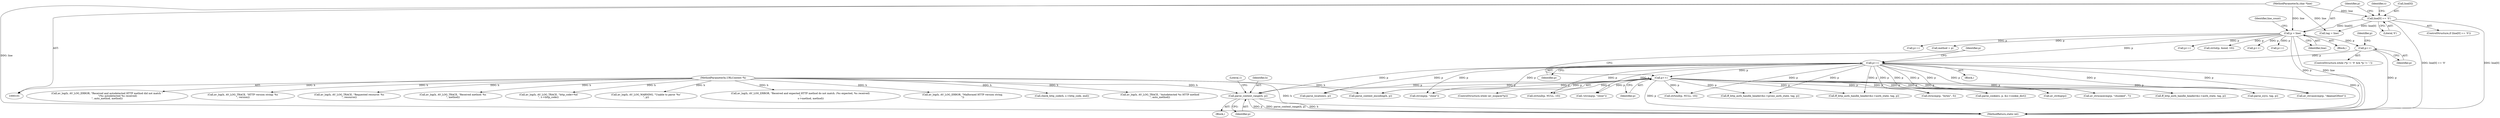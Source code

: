 digraph "0_FFmpeg_2a05c8f813de6f2278827734bf8102291e7484aa_7@pointer" {
"1000453" [label="(Call,parse_content_range(h, p))"];
"1000102" [label="(MethodParameterIn,URLContext *h)"];
"1000397" [label="(Call,p++)"];
"1000381" [label="(Call,p++)"];
"1000145" [label="(Call,p = line)"];
"1000132" [label="(Call,line[0] == '\0')"];
"1000103" [label="(MethodParameterIn,char *line)"];
"1000403" [label="(Call,p++)"];
"1000465" [label="(Call,strncmp(p, \"bytes\", 5))"];
"1000381" [label="(Call,p++)"];
"1000609" [label="(Call,av_strdup(p))"];
"1000404" [label="(Identifier,p)"];
"1000344" [label="(Call,strtol(p, &end, 10))"];
"1000555" [label="(Call,strcmp(p, \"close\"))"];
"1000554" [label="(Call,!strcmp(p, \"close\"))"];
"1000452" [label="(Block,)"];
"1000315" [label="(Call,av_log(h, AV_LOG_TRACE, \"HTTP version string: %s\n\", version))"];
"1000140" [label="(Identifier,s)"];
"1000103" [label="(MethodParameterIn,char *line)"];
"1000539" [label="(Call,ff_http_auth_handle_header(&s->proxy_auth_state, tag, p))"];
"1000173" [label="(Call,p++)"];
"1000375" [label="(Identifier,p)"];
"1000261" [label="(Call,av_log(h, AV_LOG_TRACE, \"Requested resource: %s\n\", resource))"];
"1000136" [label="(Literal,'\0')"];
"1000332" [label="(Call,p++)"];
"1000176" [label="(Call,av_log(h, AV_LOG_TRACE, \"Received method: %s\n\", method))"];
"1000572" [label="(Call,av_strcasecmp(p, \"AkamaiGHost\"))"];
"1000619" [label="(Call,parse_cookie(s, p, &s->cookie_dict))"];
"1000150" [label="(Identifier,line_count)"];
"1000370" [label="(Block,)"];
"1000397" [label="(Call,p++)"];
"1000349" [label="(Call,av_log(h, AV_LOG_TRACE, \"http_code=%d\n\", s->http_code))"];
"1000525" [label="(Call,ff_http_auth_handle_header(&s->auth_state, tag, p))"];
"1000658" [label="(Call,parse_icy(s, tag, p))"];
"1000147" [label="(Identifier,line)"];
"1000106" [label="(Block,)"];
"1000169" [label="(Call,p++)"];
"1000415" [label="(Call,parse_location(s, p))"];
"1000511" [label="(Call,ff_http_auth_handle_header(&s->auth_state, tag, p))"];
"1000382" [label="(Identifier,p)"];
"1000131" [label="(ControlStructure,if (line[0] == '\0'))"];
"1000133" [label="(Call,line[0])"];
"1000442" [label="(Call,strtoull(p, NULL, 10))"];
"1000626" [label="(Call,av_log(h, AV_LOG_WARNING, \"Unable to parse '%s'\n\", p))"];
"1000394" [label="(Call,tag = line)"];
"1000683" [label="(Literal,1)"];
"1000145" [label="(Call,p = line)"];
"1000371" [label="(ControlStructure,while (*p != '\0' && *p != ':'))"];
"1000193" [label="(Call,av_log(h, AV_LOG_ERROR, \"Received and expected HTTP method do not match. (%s expected, %s received)\n\",\n                           s->method, method))"];
"1000642" [label="(Call,strtoull(p, NULL, 10))"];
"1000398" [label="(Identifier,p)"];
"1000489" [label="(Call,av_strncasecmp(p, \"chunked\", 7))"];
"1000102" [label="(MethodParameterIn,URLContext *h)"];
"1000132" [label="(Call,line[0] == '\0')"];
"1000158" [label="(Call,method = p)"];
"1000306" [label="(Call,av_log(h, AV_LOG_ERROR, \"Malformed HTTP version string.\n\"))"];
"1000360" [label="(Call,check_http_code(h, s->http_code, end))"];
"1000453" [label="(Call,parse_content_range(h, p))"];
"1000403" [label="(Call,p++)"];
"1000146" [label="(Identifier,p)"];
"1000684" [label="(MethodReturn,static int)"];
"1000454" [label="(Identifier,h)"];
"1000676" [label="(Call,parse_content_encoding(h, p))"];
"1000338" [label="(Call,p++)"];
"1000455" [label="(Identifier,p)"];
"1000208" [label="(Call,av_log(h, AV_LOG_TRACE, \"Autodetected %s HTTP method\n\", auto_method))"];
"1000218" [label="(Call,av_log(h, AV_LOG_ERROR, \"Received and autodetected HTTP method did not match \"\n                           \"(%s autodetected %s received)\n\", auto_method, method))"];
"1000402" [label="(Identifier,p)"];
"1000399" [label="(ControlStructure,while (av_isspace(*p)))"];
"1000453" -> "1000452"  [label="AST: "];
"1000453" -> "1000455"  [label="CFG: "];
"1000454" -> "1000453"  [label="AST: "];
"1000455" -> "1000453"  [label="AST: "];
"1000683" -> "1000453"  [label="CFG: "];
"1000453" -> "1000684"  [label="DDG: p"];
"1000453" -> "1000684"  [label="DDG: parse_content_range(h, p)"];
"1000453" -> "1000684"  [label="DDG: h"];
"1000102" -> "1000453"  [label="DDG: h"];
"1000397" -> "1000453"  [label="DDG: p"];
"1000403" -> "1000453"  [label="DDG: p"];
"1000102" -> "1000101"  [label="AST: "];
"1000102" -> "1000684"  [label="DDG: h"];
"1000102" -> "1000176"  [label="DDG: h"];
"1000102" -> "1000193"  [label="DDG: h"];
"1000102" -> "1000208"  [label="DDG: h"];
"1000102" -> "1000218"  [label="DDG: h"];
"1000102" -> "1000261"  [label="DDG: h"];
"1000102" -> "1000306"  [label="DDG: h"];
"1000102" -> "1000315"  [label="DDG: h"];
"1000102" -> "1000349"  [label="DDG: h"];
"1000102" -> "1000360"  [label="DDG: h"];
"1000102" -> "1000626"  [label="DDG: h"];
"1000102" -> "1000676"  [label="DDG: h"];
"1000397" -> "1000370"  [label="AST: "];
"1000397" -> "1000398"  [label="CFG: "];
"1000398" -> "1000397"  [label="AST: "];
"1000402" -> "1000397"  [label="CFG: "];
"1000397" -> "1000684"  [label="DDG: p"];
"1000381" -> "1000397"  [label="DDG: p"];
"1000145" -> "1000397"  [label="DDG: p"];
"1000397" -> "1000403"  [label="DDG: p"];
"1000397" -> "1000415"  [label="DDG: p"];
"1000397" -> "1000442"  [label="DDG: p"];
"1000397" -> "1000465"  [label="DDG: p"];
"1000397" -> "1000489"  [label="DDG: p"];
"1000397" -> "1000511"  [label="DDG: p"];
"1000397" -> "1000525"  [label="DDG: p"];
"1000397" -> "1000539"  [label="DDG: p"];
"1000397" -> "1000554"  [label="DDG: p"];
"1000397" -> "1000555"  [label="DDG: p"];
"1000397" -> "1000572"  [label="DDG: p"];
"1000397" -> "1000609"  [label="DDG: p"];
"1000397" -> "1000619"  [label="DDG: p"];
"1000397" -> "1000642"  [label="DDG: p"];
"1000397" -> "1000658"  [label="DDG: p"];
"1000397" -> "1000676"  [label="DDG: p"];
"1000381" -> "1000371"  [label="AST: "];
"1000381" -> "1000382"  [label="CFG: "];
"1000382" -> "1000381"  [label="AST: "];
"1000375" -> "1000381"  [label="CFG: "];
"1000381" -> "1000684"  [label="DDG: p"];
"1000145" -> "1000381"  [label="DDG: p"];
"1000145" -> "1000106"  [label="AST: "];
"1000145" -> "1000147"  [label="CFG: "];
"1000146" -> "1000145"  [label="AST: "];
"1000147" -> "1000145"  [label="AST: "];
"1000150" -> "1000145"  [label="CFG: "];
"1000145" -> "1000684"  [label="DDG: p"];
"1000145" -> "1000684"  [label="DDG: line"];
"1000132" -> "1000145"  [label="DDG: line[0]"];
"1000103" -> "1000145"  [label="DDG: line"];
"1000145" -> "1000158"  [label="DDG: p"];
"1000145" -> "1000169"  [label="DDG: p"];
"1000145" -> "1000173"  [label="DDG: p"];
"1000145" -> "1000332"  [label="DDG: p"];
"1000145" -> "1000338"  [label="DDG: p"];
"1000145" -> "1000344"  [label="DDG: p"];
"1000132" -> "1000131"  [label="AST: "];
"1000132" -> "1000136"  [label="CFG: "];
"1000133" -> "1000132"  [label="AST: "];
"1000136" -> "1000132"  [label="AST: "];
"1000140" -> "1000132"  [label="CFG: "];
"1000146" -> "1000132"  [label="CFG: "];
"1000132" -> "1000684"  [label="DDG: line[0] == '\0'"];
"1000132" -> "1000684"  [label="DDG: line[0]"];
"1000103" -> "1000132"  [label="DDG: line"];
"1000132" -> "1000394"  [label="DDG: line[0]"];
"1000103" -> "1000101"  [label="AST: "];
"1000103" -> "1000684"  [label="DDG: line"];
"1000103" -> "1000394"  [label="DDG: line"];
"1000403" -> "1000399"  [label="AST: "];
"1000403" -> "1000404"  [label="CFG: "];
"1000404" -> "1000403"  [label="AST: "];
"1000402" -> "1000403"  [label="CFG: "];
"1000403" -> "1000684"  [label="DDG: p"];
"1000403" -> "1000415"  [label="DDG: p"];
"1000403" -> "1000442"  [label="DDG: p"];
"1000403" -> "1000465"  [label="DDG: p"];
"1000403" -> "1000489"  [label="DDG: p"];
"1000403" -> "1000511"  [label="DDG: p"];
"1000403" -> "1000525"  [label="DDG: p"];
"1000403" -> "1000539"  [label="DDG: p"];
"1000403" -> "1000554"  [label="DDG: p"];
"1000403" -> "1000555"  [label="DDG: p"];
"1000403" -> "1000572"  [label="DDG: p"];
"1000403" -> "1000609"  [label="DDG: p"];
"1000403" -> "1000619"  [label="DDG: p"];
"1000403" -> "1000642"  [label="DDG: p"];
"1000403" -> "1000658"  [label="DDG: p"];
"1000403" -> "1000676"  [label="DDG: p"];
}
